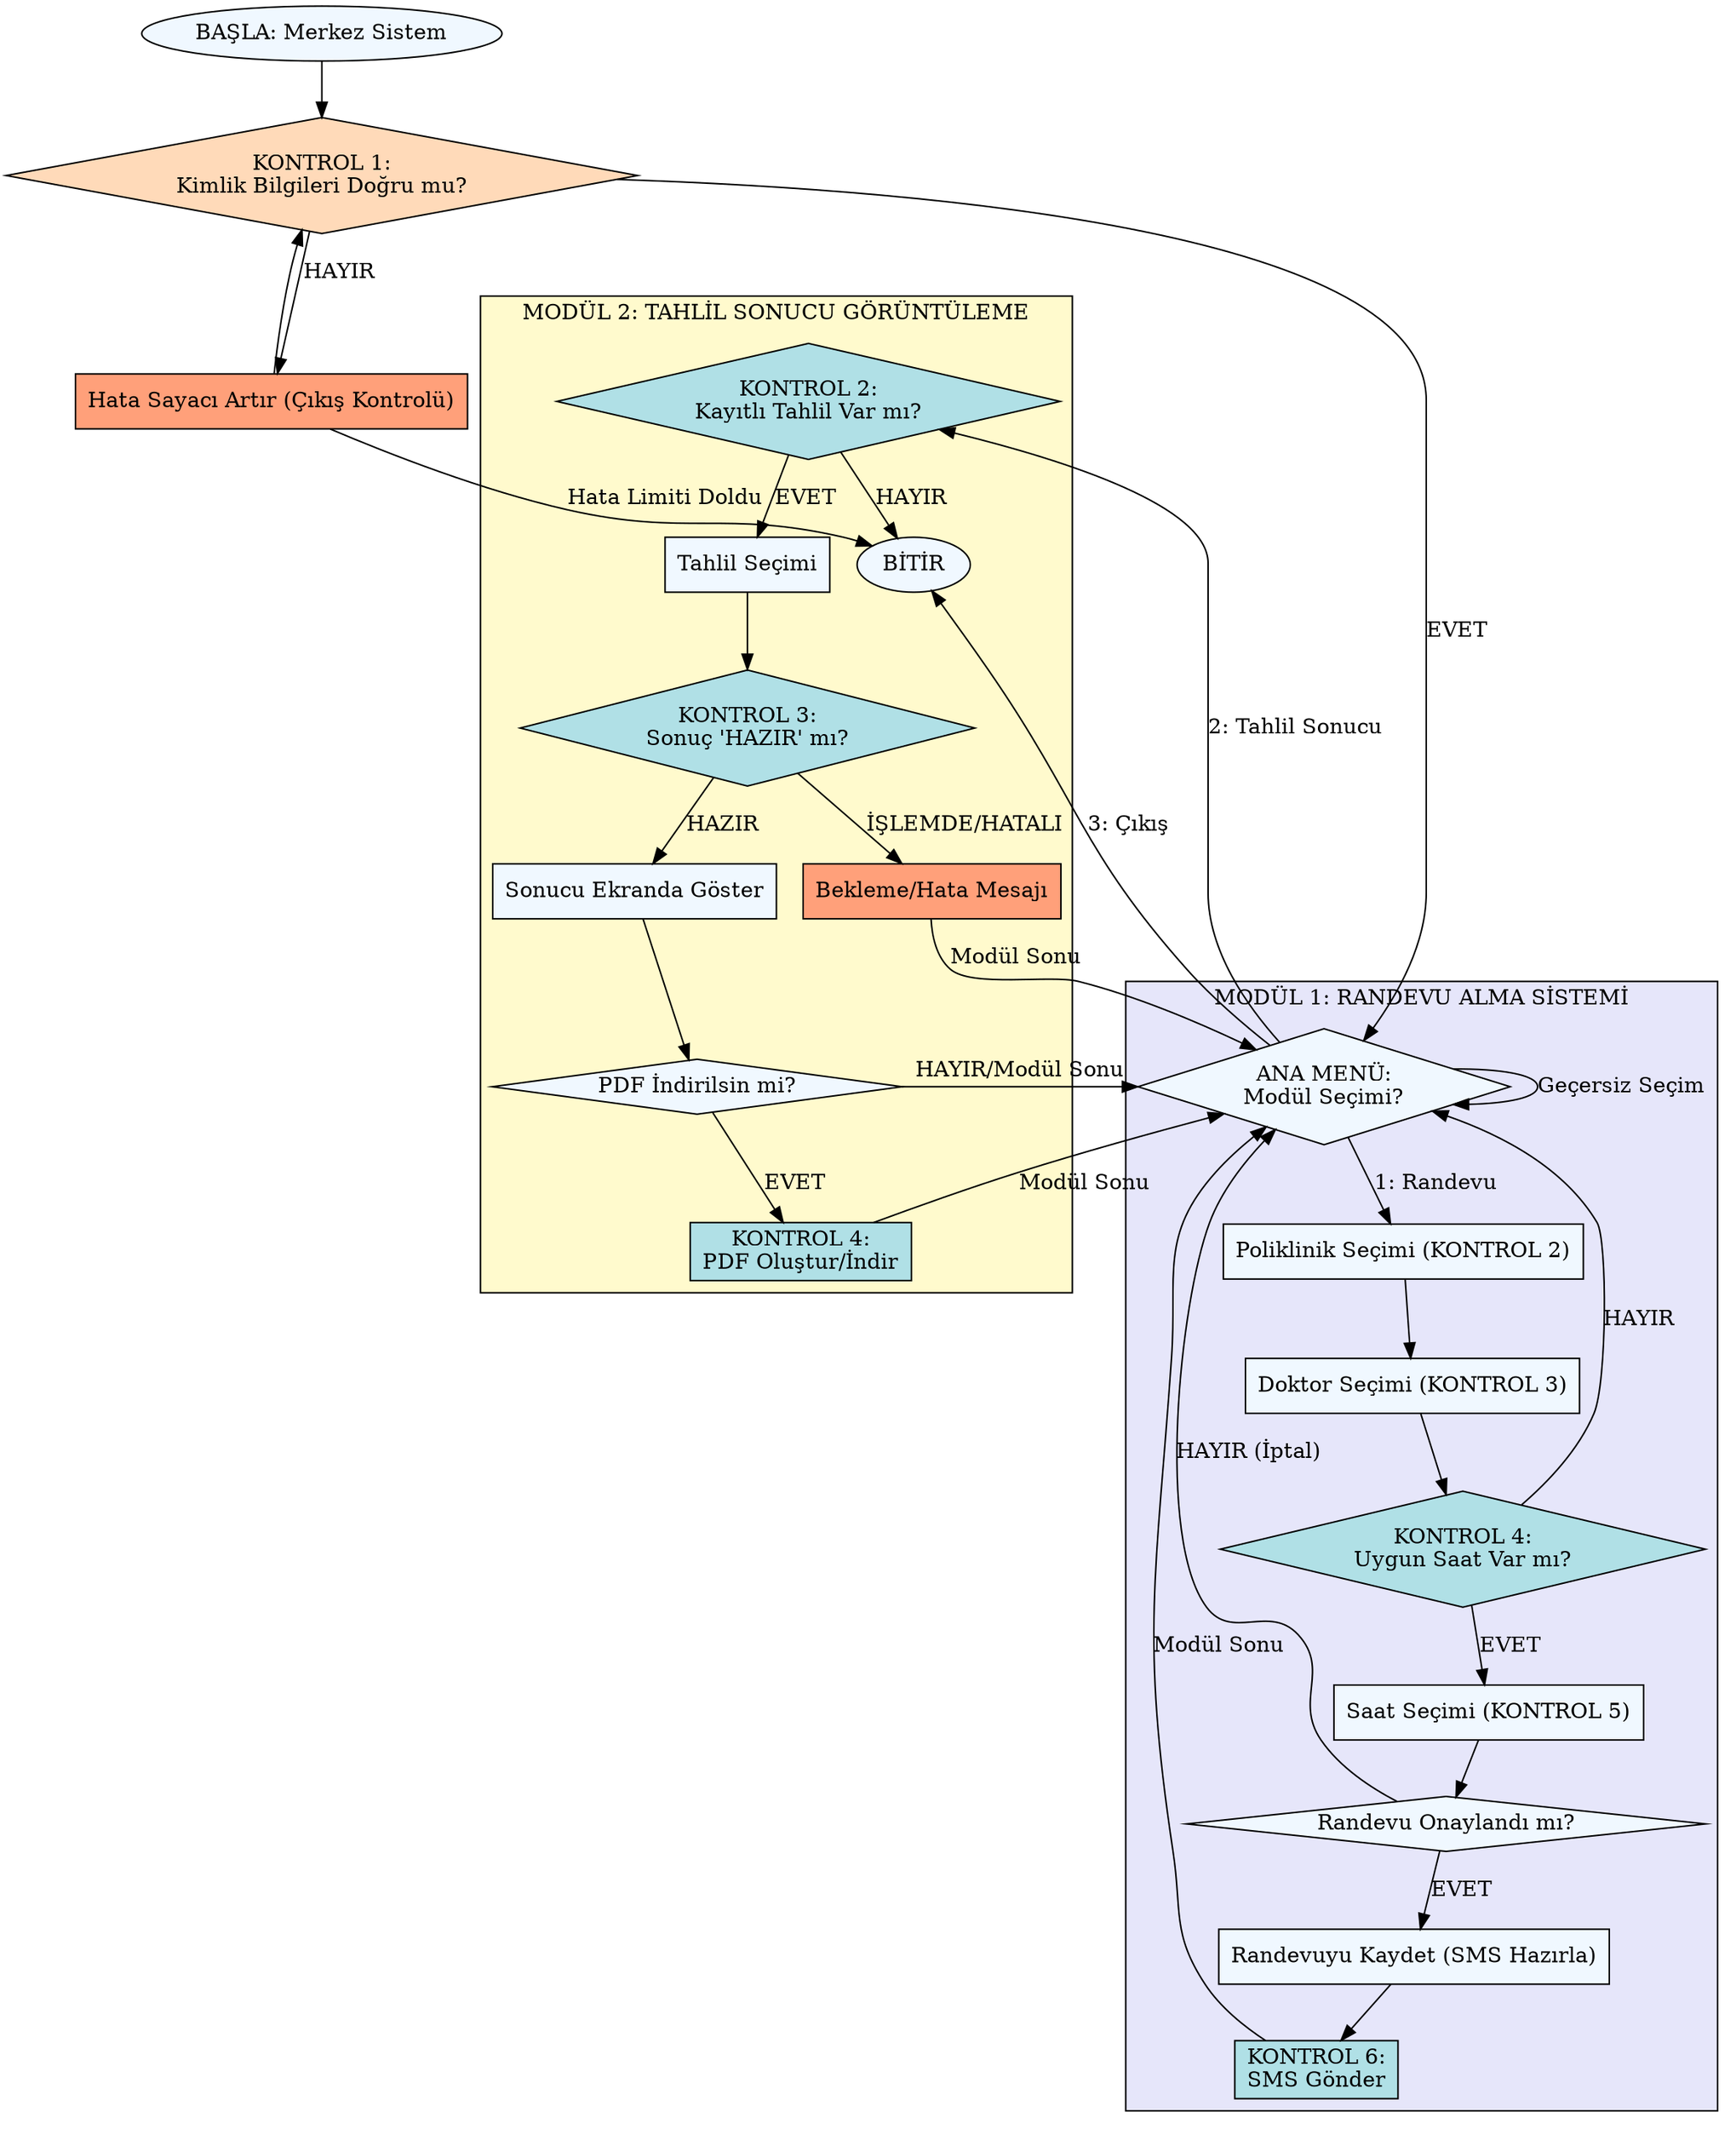 digraph HospitalSystemFlow {
    // Grafik Ayarları
    rankdir=TB; // Yukarıdan Aşağıya Akış
    node [shape=box, style=filled, fillcolor="#F0F8FF"]; // Genel düğüm stili

    // -----------------------------------------------------
    // I. MERKEZ BAŞLANGIÇ VE KİMLİK DOĞRULAMA
    // -----------------------------------------------------
    start [shape=ellipse, label="BAŞLA: Merkez Sistem"];
    kimlik_dogrulama_loop [shape=diamond, fillcolor="#FFDAB9", label="KONTROL 1:\nKimlik Bilgileri Doğru mu?"];
    giris_hata_sayac [shape=box, fillcolor="#FFA07A", label="Hata Sayacı Artır (Çıkış Kontrolü)"];
    merkez_menu [shape=diamond, label="ANA MENÜ:\nModül Seçimi?"];
    
    start -> kimlik_dogrulama_loop;
    kimlik_dogrulama_loop -> merkez_menu [label="EVET"];
    kimlik_dogrulama_loop -> giris_hata_sayac [label="HAYIR"];
    giris_hata_sayac -> kimlik_dogrulama_loop; // Hata limitine ulaşılmadıysa döngü devam eder

    // -----------------------------------------------------
    // II. MODÜL YÖNLENDİRMESİ
    // -----------------------------------------------------
    merkez_menu -> randevu_poliklinik [label="1: Randevu"];
    merkez_menu -> tahlil_liste [label="2: Tahlil Sonucu"];
    merkez_menu -> sistem_kapat [label="3: Çıkış"];
    merkez_menu -> merkez_menu [label="Geçersiz Seçim"];

    // -----------------------------------------------------
    // III. MODÜL 1: RANDEVU ALMA SİSTEMİ (Subgraph)
    // -----------------------------------------------------
    subgraph cluster_randevu {
        label = "MODÜL 1: RANDEVU ALMA SİSTEMİ";
        bgcolor="#E6E6FA";
        
        randevu_poliklinik [shape=box, label="Poliklinik Seçimi (KONTROL 2)"];
        randevu_doktor [shape=box, label="Doktor Seçimi (KONTROL 3)"];
        randevu_saat_varmi [shape=diamond, fillcolor="#B0E0E6", label="KONTROL 4:\nUygun Saat Var mı?"];
        randevu_saat_sec [shape=box, label="Saat Seçimi (KONTROL 5)"];
        randevu_onay_sor [shape=diamond, label="Randevu Onaylandı mı?"];
        randevu_kaydet [shape=box, label="Randevuyu Kaydet (SMS Hazırla)"];
        randevu_sms [shape=box, fillcolor="#B0E0E6", label="KONTROL 6:\nSMS Gönder"];
        
        randevu_poliklinik -> randevu_doktor;
        randevu_doktor -> randevu_saat_varmi;
        
        randevu_saat_varmi -> randevu_saat_sec [label="EVET"];
        randevu_saat_varmi -> merkez_menu [label="HAYIR"];
        
        randevu_saat_sec -> randevu_onay_sor;
        randevu_onay_sor -> randevu_kaydet [label="EVET"];
        randevu_onay_sor -> merkez_menu [label="HAYIR (İptal)"];
        
        randevu_kaydet -> randevu_sms;
        randevu_sms -> merkez_menu [label="Modül Sonu"];
    }

    // -----------------------------------------------------
    // IV. MODÜL 2: TAHLİL SONUCU GÖRÜNTÜLEME (Subgraph)
    // -----------------------------------------------------
    subgraph cluster_tahlil {
        label = "MODÜL 2: TAHLİL SONUCU GÖRÜNTÜLEME";
        bgcolor="#FFFACD";

        tahlil_liste [shape=diamond, fillcolor="#B0E0E6", label="KONTROL 2:\nKayıtlı Tahlil Var mı?"];
        tahlil_sec [shape=box, label="Tahlil Seçimi"];
        tahlil_hazir [shape=diamond, fillcolor="#B0E0E6", label="KONTROL 3:\nSonuç 'HAZIR' mı?"];
        tahlil_bekleme [shape=box, fillcolor="#FFA07A", label="Bekleme/Hata Mesajı"];
        tahlil_goster [shape=box, label="Sonucu Ekranda Göster"];
        tahlil_pdf_sor [shape=diamond, label="PDF İndirilsin mi?"];
        tahlil_pdf_indir [shape=box, fillcolor="#B0E0E6", label="KONTROL 4:\nPDF Oluştur/İndir"];
        
        tahlil_liste -> tahlil_sec [label="EVET"];
        tahlil_liste -> sistem_kapat [label="HAYIR"];

        tahlil_sec -> tahlil_hazir;
        tahlil_hazir -> tahlil_goster [label="HAZIR"];
        tahlil_hazir -> tahlil_bekleme [label="İŞLEMDE/HATALI"];
        
        tahlil_bekleme -> merkez_menu [label="Modül Sonu"];
        
        tahlil_goster -> tahlil_pdf_sor;
        tahlil_pdf_sor -> tahlil_pdf_indir [label="EVET"];
        tahlil_pdf_sor -> merkez_menu [label="HAYIR/Modül Sonu"];

        tahlil_pdf_indir -> merkez_menu [label="Modül Sonu"];
    }

    // -----------------------------------------------------
    // V. SİSTEM KAPANIŞI
    // -----------------------------------------------------
    sistem_kapat [shape=ellipse, label="BİTİR"];
    
    giris_hata_sayac -> sistem_kapat [label="Hata Limiti Doldu"];
}
